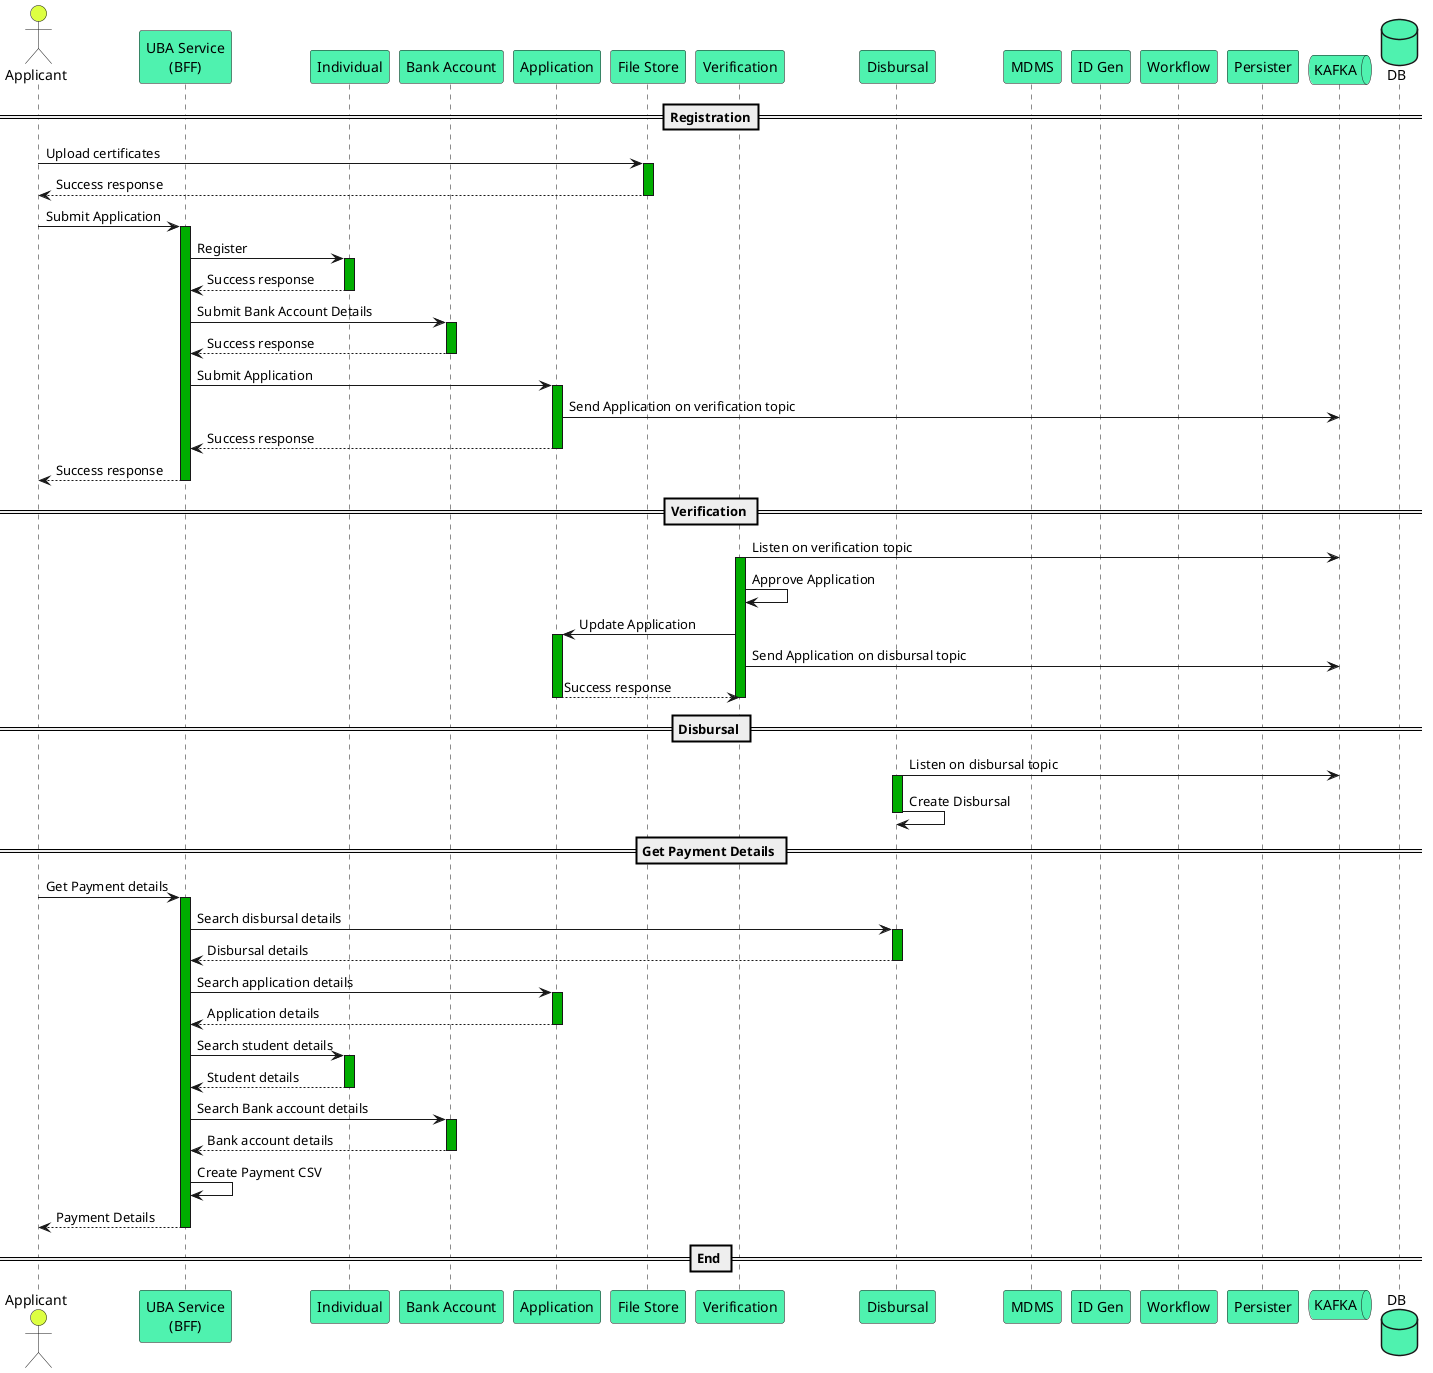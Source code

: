 @startuml
actor user as "Applicant" order 0 #ddff41
participant BFF as "UBA Service\n(BFF)" order 1 #4Ff2AF
participant INDIVIDUAL as "Individual" order 1 #4Ff2AF
participant BANK_ACCOUNT as "Bank Account" order 2 #4Ff2AF
participant APPLICATION as "Application" order 3 #4Ff2AF
participant FileStore as "File Store" order 3 #4Ff2AF
participant VERIFICATION as "Verification" order 4 #4Ff2AF
participant DISBURSAL as "Disbursal" order 5 #4Ff2AF
participant MDMS as "MDMS" order 7 #4Ff2AF
participant ID_GEN as "ID Gen" order 7 #4Ff2AF
participant WORKFLOW as "Workflow" order 8 #4Ff2AF
participant PERSISTER as "Persister" order 9 #4Ff2AF
queue KAFKA as "KAFKA" order 9 #4Ff2AF
database DB as "DB" order 10 #4Ff2AF

==Registration==
user -> FileStore: Upload certificates
activate FileStore #00ad00
user <-- FileStore: Success response
deactivate FileStore

user -> BFF: Submit Application
activate BFF #00ad00
BFF -> INDIVIDUAL: Register
activate INDIVIDUAL #00ad00
BFF <-- INDIVIDUAL: Success response
deactivate INDIVIDUAL

'== Bank Account Creation ==
BFF -> BANK_ACCOUNT: Submit Bank Account Details
activate BANK_ACCOUNT #00ad00
BFF <-- BANK_ACCOUNT: Success response
deactivate BANK_ACCOUNT

'== Application Submission ==

BFF -> APPLICATION: Submit Application
activate APPLICATION #00ad00
APPLICATION -> KAFKA: Send Application on verification topic
BFF <-- APPLICATION: Success response
deactivate APPLICATION
user <-- BFF: Success response
deactivate BFF

== Verification ==
VERIFICATION -> KAFKA: Listen on verification topic
activate VERIFICATION #00ad00
VERIFICATION -> VERIFICATION: Approve Application
VERIFICATION -> APPLICATION: Update Application
activate APPLICATION #00ad00
VERIFICATION -> KAFKA: Send Application on disbursal topic
VERIFICATION <-- APPLICATION: Success response
deactivate APPLICATION
deactivate VERIFICATION

== Disbursal ==

DISBURSAL -> KAFKA: Listen on disbursal topic
activate DISBURSAL #00ad00
DISBURSAL -> DISBURSAL: Create Disbursal
deactivate DISBURSAL

== Get Payment Details ==

user -> BFF: Get Payment details
activate BFF #00ad00
BFF -> DISBURSAL: Search disbursal details
activate DISBURSAL #00ad00
BFF <-- DISBURSAL: Disbursal details
deactivate DISBURSAL

BFF -> APPLICATION: Search application details
activate APPLICATION #00ad00
BFF <-- APPLICATION: Application details
deactivate APPLICATION

BFF -> INDIVIDUAL: Search student details
activate INDIVIDUAL #00ad00
BFF <-- INDIVIDUAL: Student details
deactivate INDIVIDUAL

BFF -> BANK_ACCOUNT: Search Bank account details
activate BANK_ACCOUNT #00ad00
BFF <-- BANK_ACCOUNT: Bank account details
deactivate BANK_ACCOUNT
BFF -> BFF: Create Payment CSV
user <-- BFF: Payment Details
deactivate BFF

== End ==
@enduml